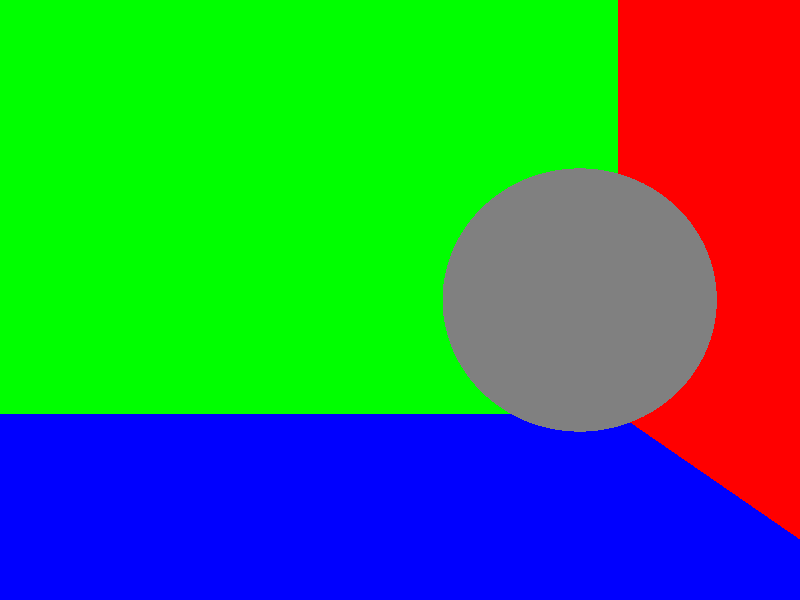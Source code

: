 // cs174, assignment 1 sample file (RIGHT HANDED)

camera {
  location  <0, 0, 14>
  up        <0,  1,  0>
  right     <1.33333, 0,  0>
  look_at   <0, 0, 0>
}


light_source {<100, 100, 100> color rgb <1.5, 1.5, 1.5>}

sphere { <0, 0, 0>, 3
  pigment { color rgb <0.5, 0.5, 0.5>}
  finish {ambient 0.2 diffuse 0.4}
  translate< -4 , 0 , 0>
}

plane {<0, 1, 0>, -4
      pigment {color rgb <0, 0, 1.0>}
      finish {ambient 0.4 diffuse 0.8}
}

plane {<1, 0, 0>, -7
      pigment {color rgb <1, 0, 0>}
      finish {ambient 0.4 diffuse 0.8}
      rotate< 0, 5, 0 >
}

plane {<0, 0, 1>, -7
      pigment {color rgb <0, 1, >}
      finish {ambient 0.4 diffuse 0.8}
}
